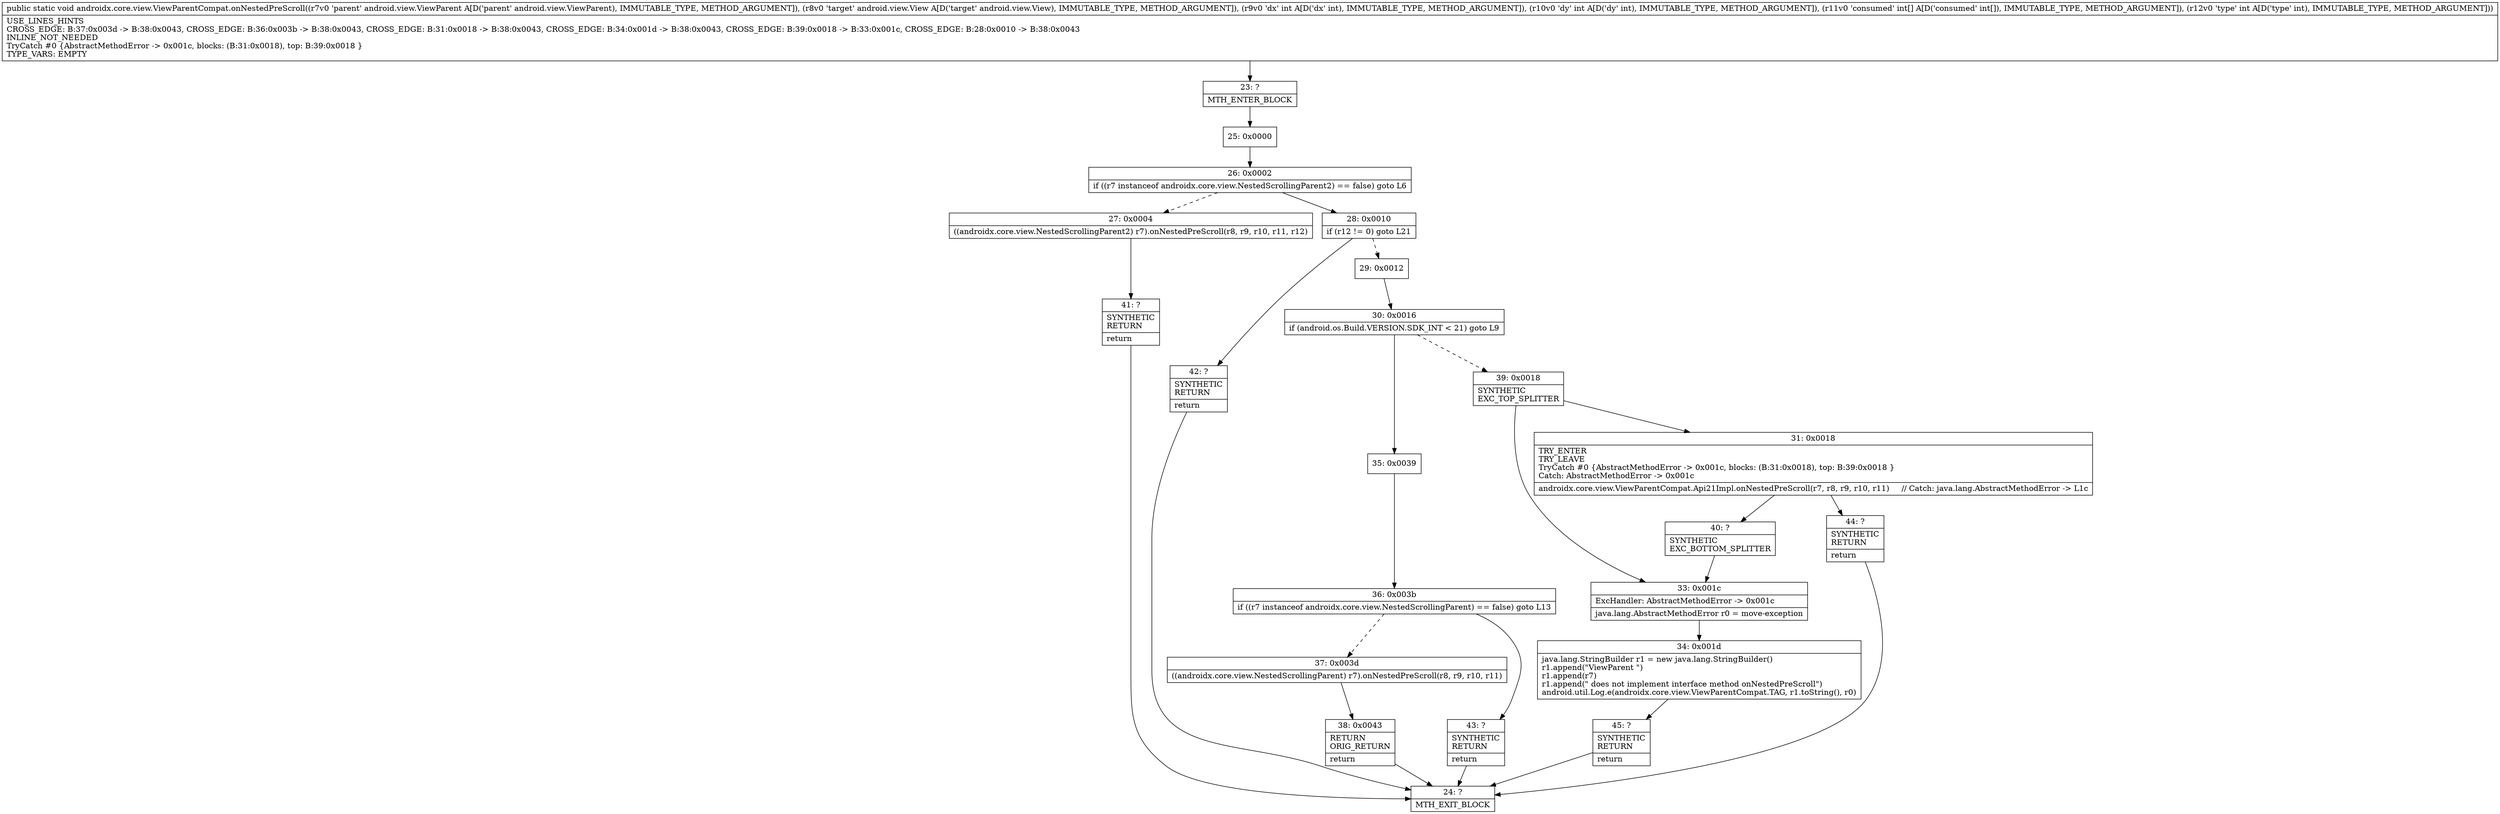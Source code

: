 digraph "CFG forandroidx.core.view.ViewParentCompat.onNestedPreScroll(Landroid\/view\/ViewParent;Landroid\/view\/View;II[II)V" {
Node_23 [shape=record,label="{23\:\ ?|MTH_ENTER_BLOCK\l}"];
Node_25 [shape=record,label="{25\:\ 0x0000}"];
Node_26 [shape=record,label="{26\:\ 0x0002|if ((r7 instanceof androidx.core.view.NestedScrollingParent2) == false) goto L6\l}"];
Node_27 [shape=record,label="{27\:\ 0x0004|((androidx.core.view.NestedScrollingParent2) r7).onNestedPreScroll(r8, r9, r10, r11, r12)\l}"];
Node_41 [shape=record,label="{41\:\ ?|SYNTHETIC\lRETURN\l|return\l}"];
Node_24 [shape=record,label="{24\:\ ?|MTH_EXIT_BLOCK\l}"];
Node_28 [shape=record,label="{28\:\ 0x0010|if (r12 != 0) goto L21\l}"];
Node_29 [shape=record,label="{29\:\ 0x0012}"];
Node_30 [shape=record,label="{30\:\ 0x0016|if (android.os.Build.VERSION.SDK_INT \< 21) goto L9\l}"];
Node_35 [shape=record,label="{35\:\ 0x0039}"];
Node_36 [shape=record,label="{36\:\ 0x003b|if ((r7 instanceof androidx.core.view.NestedScrollingParent) == false) goto L13\l}"];
Node_37 [shape=record,label="{37\:\ 0x003d|((androidx.core.view.NestedScrollingParent) r7).onNestedPreScroll(r8, r9, r10, r11)\l}"];
Node_38 [shape=record,label="{38\:\ 0x0043|RETURN\lORIG_RETURN\l|return\l}"];
Node_43 [shape=record,label="{43\:\ ?|SYNTHETIC\lRETURN\l|return\l}"];
Node_39 [shape=record,label="{39\:\ 0x0018|SYNTHETIC\lEXC_TOP_SPLITTER\l}"];
Node_31 [shape=record,label="{31\:\ 0x0018|TRY_ENTER\lTRY_LEAVE\lTryCatch #0 \{AbstractMethodError \-\> 0x001c, blocks: (B:31:0x0018), top: B:39:0x0018 \}\lCatch: AbstractMethodError \-\> 0x001c\l|androidx.core.view.ViewParentCompat.Api21Impl.onNestedPreScroll(r7, r8, r9, r10, r11)     \/\/ Catch: java.lang.AbstractMethodError \-\> L1c\l}"];
Node_40 [shape=record,label="{40\:\ ?|SYNTHETIC\lEXC_BOTTOM_SPLITTER\l}"];
Node_44 [shape=record,label="{44\:\ ?|SYNTHETIC\lRETURN\l|return\l}"];
Node_33 [shape=record,label="{33\:\ 0x001c|ExcHandler: AbstractMethodError \-\> 0x001c\l|java.lang.AbstractMethodError r0 = move\-exception\l}"];
Node_34 [shape=record,label="{34\:\ 0x001d|java.lang.StringBuilder r1 = new java.lang.StringBuilder()\lr1.append(\"ViewParent \")\lr1.append(r7)\lr1.append(\" does not implement interface method onNestedPreScroll\")\landroid.util.Log.e(androidx.core.view.ViewParentCompat.TAG, r1.toString(), r0)\l}"];
Node_45 [shape=record,label="{45\:\ ?|SYNTHETIC\lRETURN\l|return\l}"];
Node_42 [shape=record,label="{42\:\ ?|SYNTHETIC\lRETURN\l|return\l}"];
MethodNode[shape=record,label="{public static void androidx.core.view.ViewParentCompat.onNestedPreScroll((r7v0 'parent' android.view.ViewParent A[D('parent' android.view.ViewParent), IMMUTABLE_TYPE, METHOD_ARGUMENT]), (r8v0 'target' android.view.View A[D('target' android.view.View), IMMUTABLE_TYPE, METHOD_ARGUMENT]), (r9v0 'dx' int A[D('dx' int), IMMUTABLE_TYPE, METHOD_ARGUMENT]), (r10v0 'dy' int A[D('dy' int), IMMUTABLE_TYPE, METHOD_ARGUMENT]), (r11v0 'consumed' int[] A[D('consumed' int[]), IMMUTABLE_TYPE, METHOD_ARGUMENT]), (r12v0 'type' int A[D('type' int), IMMUTABLE_TYPE, METHOD_ARGUMENT]))  | USE_LINES_HINTS\lCROSS_EDGE: B:37:0x003d \-\> B:38:0x0043, CROSS_EDGE: B:36:0x003b \-\> B:38:0x0043, CROSS_EDGE: B:31:0x0018 \-\> B:38:0x0043, CROSS_EDGE: B:34:0x001d \-\> B:38:0x0043, CROSS_EDGE: B:39:0x0018 \-\> B:33:0x001c, CROSS_EDGE: B:28:0x0010 \-\> B:38:0x0043\lINLINE_NOT_NEEDED\lTryCatch #0 \{AbstractMethodError \-\> 0x001c, blocks: (B:31:0x0018), top: B:39:0x0018 \}\lTYPE_VARS: EMPTY\l}"];
MethodNode -> Node_23;Node_23 -> Node_25;
Node_25 -> Node_26;
Node_26 -> Node_27[style=dashed];
Node_26 -> Node_28;
Node_27 -> Node_41;
Node_41 -> Node_24;
Node_28 -> Node_29[style=dashed];
Node_28 -> Node_42;
Node_29 -> Node_30;
Node_30 -> Node_35;
Node_30 -> Node_39[style=dashed];
Node_35 -> Node_36;
Node_36 -> Node_37[style=dashed];
Node_36 -> Node_43;
Node_37 -> Node_38;
Node_38 -> Node_24;
Node_43 -> Node_24;
Node_39 -> Node_31;
Node_39 -> Node_33;
Node_31 -> Node_40;
Node_31 -> Node_44;
Node_40 -> Node_33;
Node_44 -> Node_24;
Node_33 -> Node_34;
Node_34 -> Node_45;
Node_45 -> Node_24;
Node_42 -> Node_24;
}

